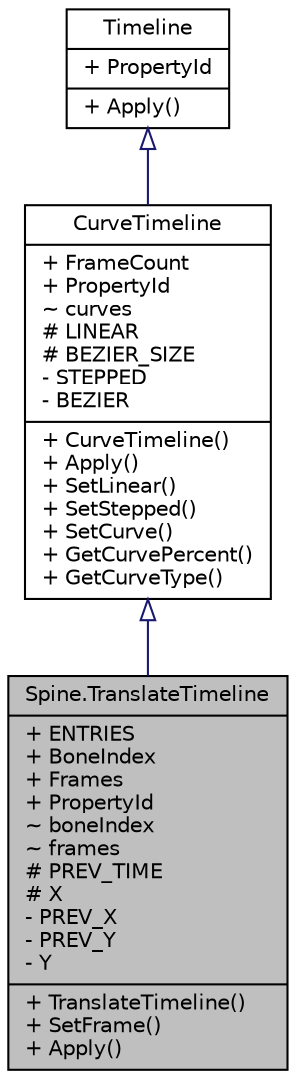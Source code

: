 digraph "Spine.TranslateTimeline"
{
 // LATEX_PDF_SIZE
  edge [fontname="Helvetica",fontsize="10",labelfontname="Helvetica",labelfontsize="10"];
  node [fontname="Helvetica",fontsize="10",shape=record];
  Node1 [label="{Spine.TranslateTimeline\n|+ ENTRIES\l+ BoneIndex\l+ Frames\l+ PropertyId\l~ boneIndex\l~ frames\l# PREV_TIME\l# X\l- PREV_X\l- PREV_Y\l- Y\l|+ TranslateTimeline()\l+ SetFrame()\l+ Apply()\l}",height=0.2,width=0.4,color="black", fillcolor="grey75", style="filled", fontcolor="black",tooltip=" "];
  Node2 -> Node1 [dir="back",color="midnightblue",fontsize="10",style="solid",arrowtail="onormal"];
  Node2 [label="{CurveTimeline\n|+ FrameCount\l+ PropertyId\l~ curves\l# LINEAR\l# BEZIER_SIZE\l- STEPPED\l- BEZIER\l|+ CurveTimeline()\l+ Apply()\l+ SetLinear()\l+ SetStepped()\l+ SetCurve()\l+ GetCurvePercent()\l+ GetCurveType()\l}",height=0.2,width=0.4,color="black", fillcolor="white", style="filled",URL="$class_spine_1_1_curve_timeline.html",tooltip="Base class for frames that use an interpolation bezier curve."];
  Node3 -> Node2 [dir="back",color="midnightblue",fontsize="10",style="solid",arrowtail="onormal"];
  Node3 [label="{Timeline\n|+ PropertyId\l|+ Apply()\l}",height=0.2,width=0.4,color="black", fillcolor="white", style="filled",URL="$interface_spine_1_1_timeline.html",tooltip=" "];
}

